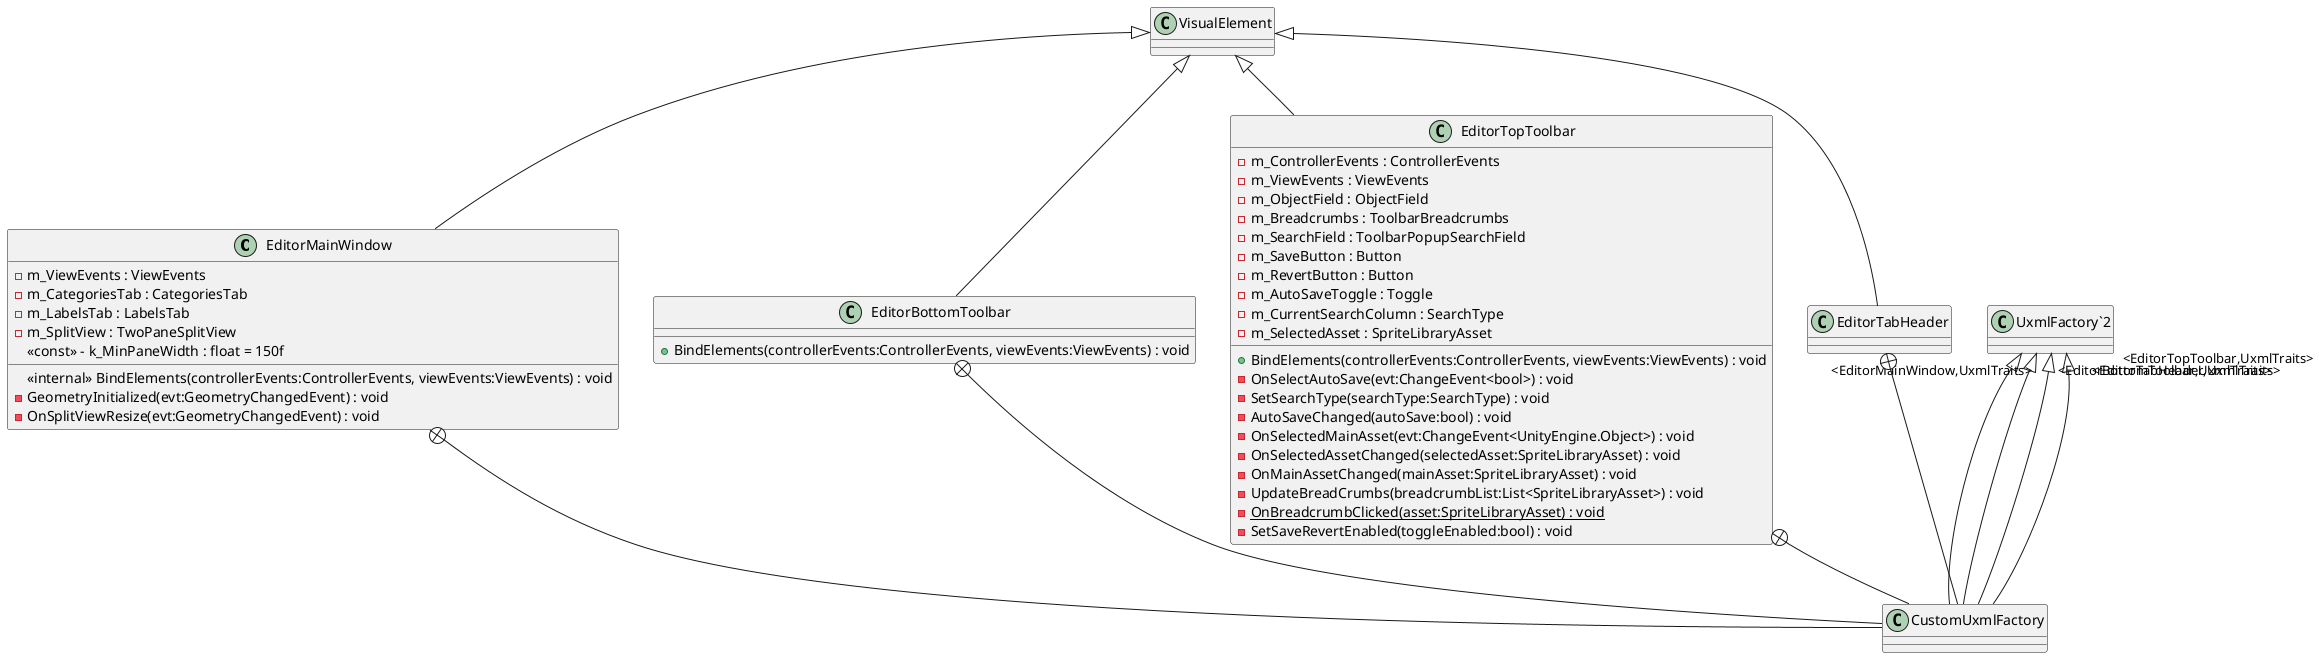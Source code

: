@startuml
class EditorMainWindow {
    - m_ViewEvents : ViewEvents
    - m_CategoriesTab : CategoriesTab
    - m_LabelsTab : LabelsTab
    - m_SplitView : TwoPaneSplitView
    <<const>> - k_MinPaneWidth : float = 150f
    <<internal>> BindElements(controllerEvents:ControllerEvents, viewEvents:ViewEvents) : void
    - GeometryInitialized(evt:GeometryChangedEvent) : void
    - OnSplitViewResize(evt:GeometryChangedEvent) : void
}
class EditorBottomToolbar {
    + BindElements(controllerEvents:ControllerEvents, viewEvents:ViewEvents) : void
}
class EditorTopToolbar {
    - m_ControllerEvents : ControllerEvents
    - m_ViewEvents : ViewEvents
    - m_ObjectField : ObjectField
    - m_Breadcrumbs : ToolbarBreadcrumbs
    - m_SearchField : ToolbarPopupSearchField
    - m_SaveButton : Button
    - m_RevertButton : Button
    - m_AutoSaveToggle : Toggle
    - m_CurrentSearchColumn : SearchType
    - m_SelectedAsset : SpriteLibraryAsset
    + BindElements(controllerEvents:ControllerEvents, viewEvents:ViewEvents) : void
    - OnSelectAutoSave(evt:ChangeEvent<bool>) : void
    - SetSearchType(searchType:SearchType) : void
    - AutoSaveChanged(autoSave:bool) : void
    - OnSelectedMainAsset(evt:ChangeEvent<UnityEngine.Object>) : void
    - OnSelectedAssetChanged(selectedAsset:SpriteLibraryAsset) : void
    - OnMainAssetChanged(mainAsset:SpriteLibraryAsset) : void
    - UpdateBreadCrumbs(breadcrumbList:List<SpriteLibraryAsset>) : void
    {static} - OnBreadcrumbClicked(asset:SpriteLibraryAsset) : void
    - SetSaveRevertEnabled(toggleEnabled:bool) : void
}
class EditorTabHeader {
}
class CustomUxmlFactory {
}
class CustomUxmlFactory {
}
class CustomUxmlFactory {
}
class CustomUxmlFactory {
}
VisualElement <|-- EditorMainWindow
VisualElement <|-- EditorBottomToolbar
VisualElement <|-- EditorTopToolbar
VisualElement <|-- EditorTabHeader
EditorMainWindow +-- CustomUxmlFactory
"UxmlFactory`2" "<EditorMainWindow,UxmlTraits>" <|-- CustomUxmlFactory
EditorBottomToolbar +-- CustomUxmlFactory
"UxmlFactory`2" "<EditorBottomToolbar,UxmlTraits>" <|-- CustomUxmlFactory
EditorTopToolbar +-- CustomUxmlFactory
"UxmlFactory`2" "<EditorTopToolbar,UxmlTraits>" <|-- CustomUxmlFactory
EditorTabHeader +-- CustomUxmlFactory
"UxmlFactory`2" "<EditorTabHeader,UxmlTraits>" <|-- CustomUxmlFactory
@enduml
